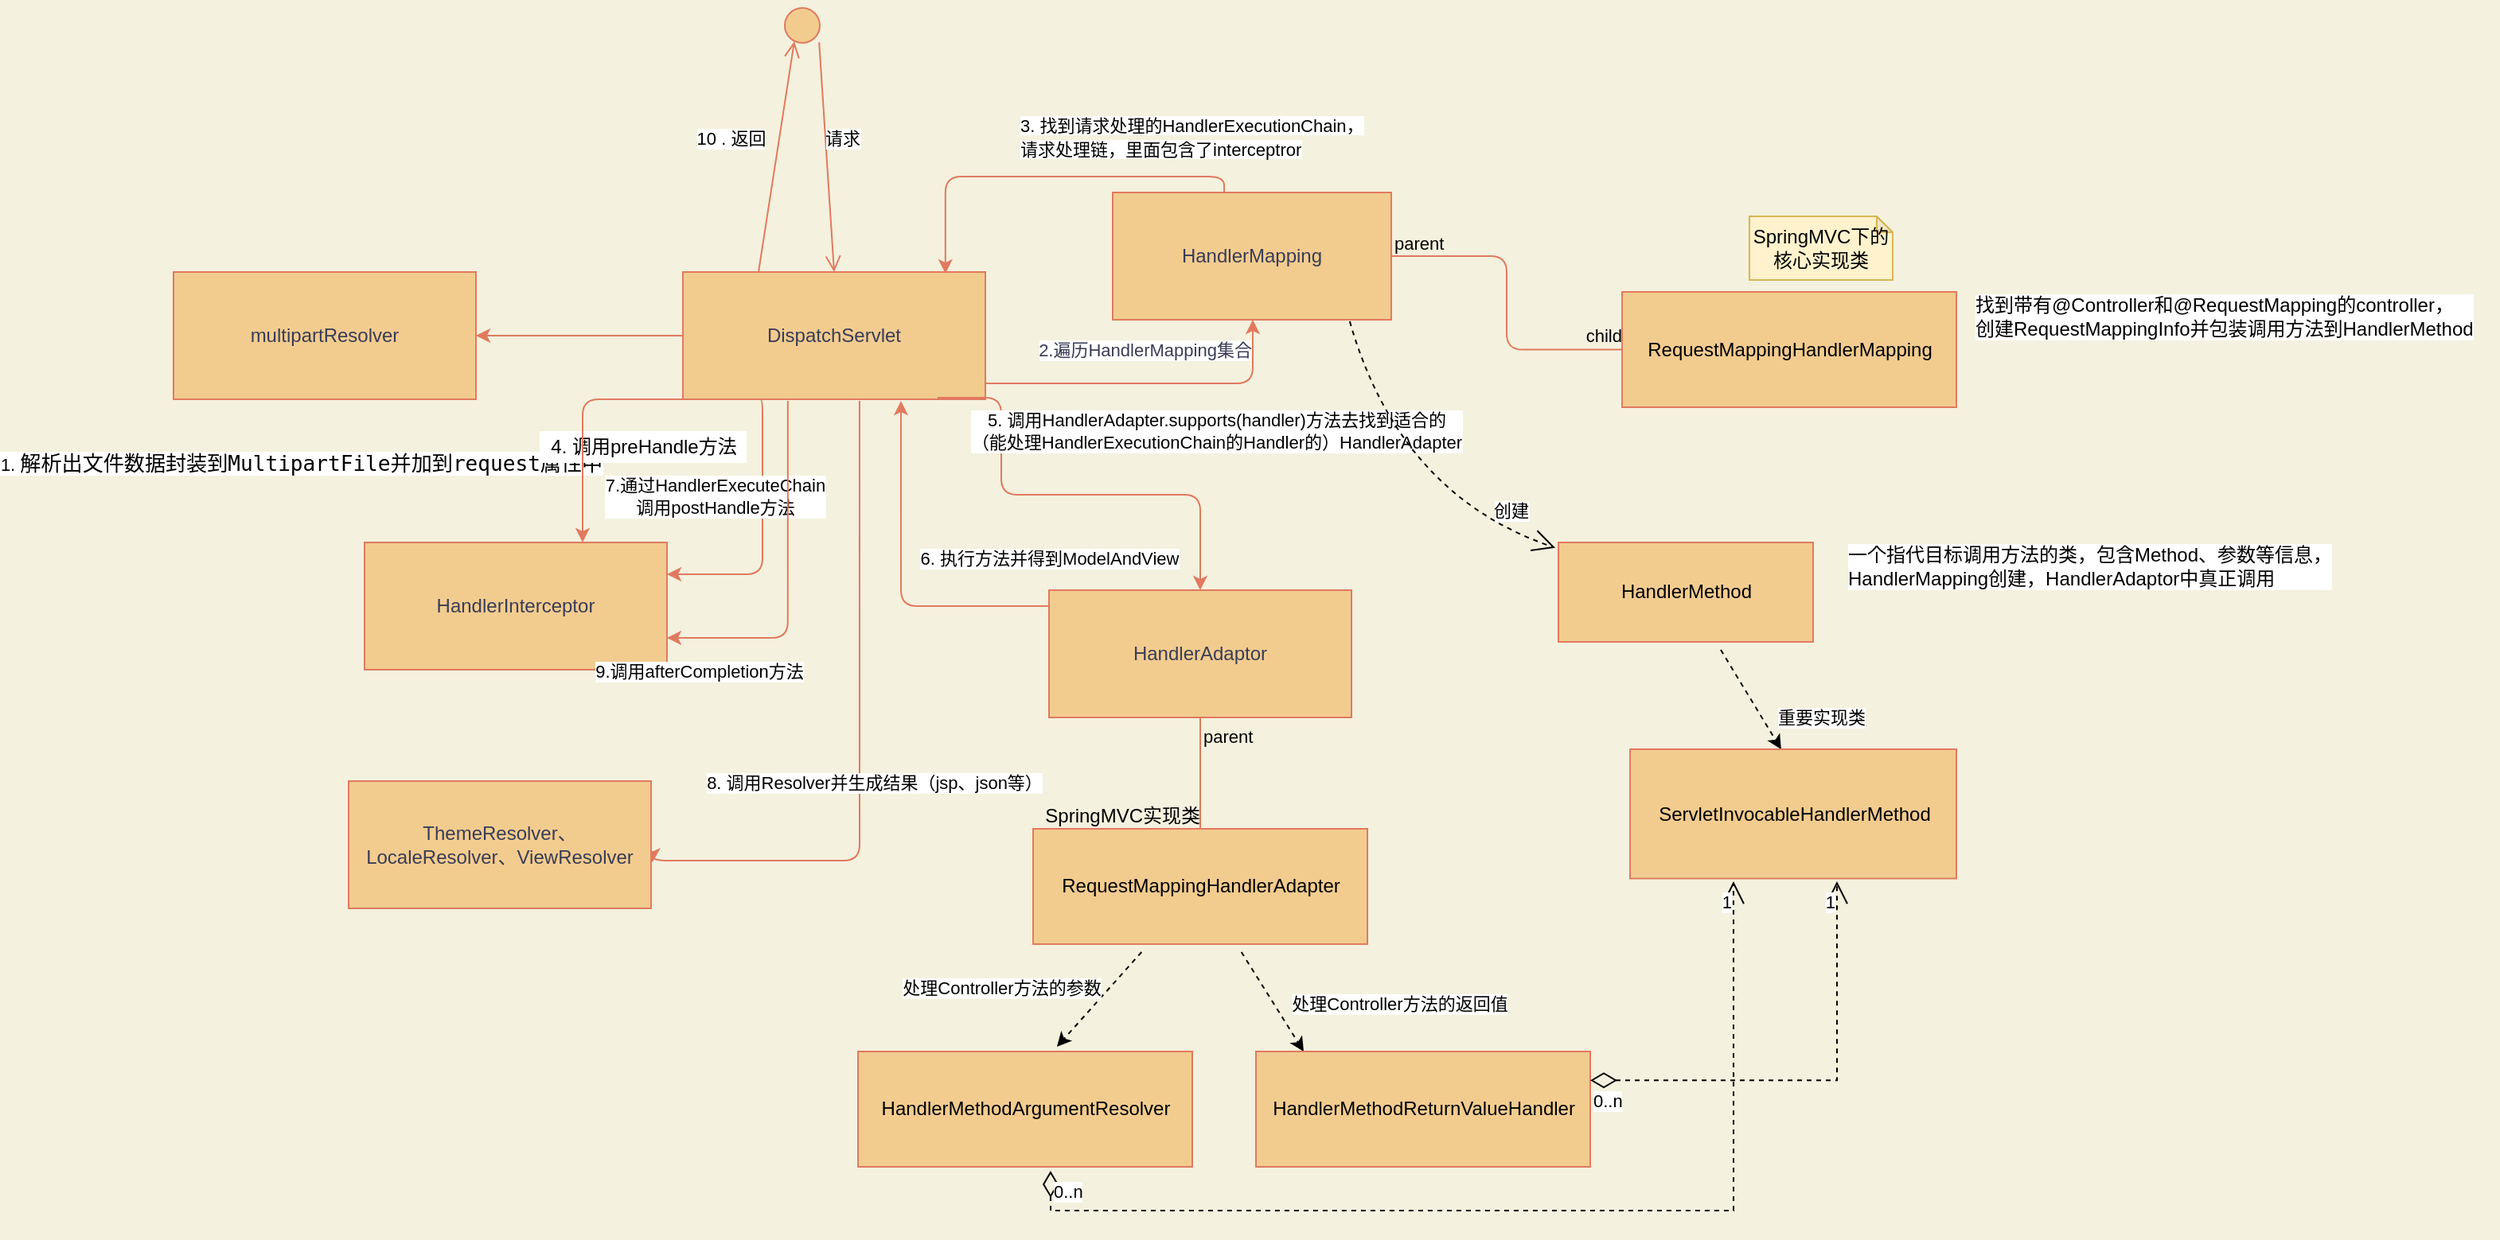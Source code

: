 <mxfile version="15.9.6" type="device"><diagram id="ju1FclRxTA9bY6kA_9pE" name="第 1 页"><mxGraphModel dx="2195" dy="893" grid="1" gridSize="10" guides="1" tooltips="1" connect="1" arrows="1" fold="1" page="1" pageScale="1" pageWidth="827" pageHeight="1169" background="#F4F1DE" math="0" shadow="0"><root><mxCell id="0"/><mxCell id="1" parent="0"/><mxCell id="FRsJectcyClkAu-U5zEQ-11" value="" style="edgeStyle=orthogonalEdgeStyle;curved=0;rounded=1;sketch=0;orthogonalLoop=1;jettySize=auto;html=1;fontColor=#393C56;strokeColor=#E07A5F;fillColor=#F2CC8F;labelBackgroundColor=#F4F1DE;exitX=0;exitY=0.5;exitDx=0;exitDy=0;" parent="1" source="FRsJectcyClkAu-U5zEQ-1" target="FRsJectcyClkAu-U5zEQ-10" edge="1"><mxGeometry relative="1" as="geometry"><Array as="points"><mxPoint x="185" y="250"/></Array></mxGeometry></mxCell><mxCell id="FRsJectcyClkAu-U5zEQ-12" value="1.&amp;nbsp;&lt;span style=&quot;font-family: &amp;quot;dejavu sans mono&amp;quot;, monospace; font-size: 9.8pt;&quot;&gt;解析出文件数据封装到&lt;/span&gt;&lt;span style=&quot;font-size: 9.8pt; font-family: &amp;quot;jetbrains mono&amp;quot;, monospace;&quot;&gt;MultipartFile&lt;/span&gt;&lt;span style=&quot;font-family: &amp;quot;dejavu sans mono&amp;quot;, monospace; font-size: 9.8pt;&quot;&gt;并加到&lt;/span&gt;&lt;span style=&quot;font-size: 9.8pt; font-family: &amp;quot;jetbrains mono&amp;quot;, monospace;&quot;&gt;request&lt;/span&gt;&lt;span style=&quot;font-family: &amp;quot;dejavu sans mono&amp;quot;, monospace; font-size: 9.8pt;&quot;&gt;属性中&lt;/span&gt;" style="edgeLabel;html=1;align=center;verticalAlign=middle;resizable=0;points=[];fontColor=default;labelBackgroundColor=default;" parent="FRsJectcyClkAu-U5zEQ-11" vertex="1" connectable="0"><mxGeometry x="0.25" y="2" relative="1" as="geometry"><mxPoint x="-159" y="78" as="offset"/></mxGeometry></mxCell><mxCell id="FRsJectcyClkAu-U5zEQ-1" value="DispatchServlet" style="rounded=0;whiteSpace=wrap;html=1;fillColor=#F2CC8F;strokeColor=#E07A5F;fontColor=#393C56;" parent="1" vertex="1"><mxGeometry x="250" y="210" width="190" height="80" as="geometry"/></mxCell><mxCell id="FRsJectcyClkAu-U5zEQ-6" value="" style="ellipse;html=1;shape=startState;fillColor=#F2CC8F;strokeColor=#E07A5F;fontColor=#393C56;" parent="1" vertex="1"><mxGeometry x="310" y="40" width="30" height="30" as="geometry"/></mxCell><mxCell id="FRsJectcyClkAu-U5zEQ-7" value="" style="html=1;verticalAlign=bottom;endArrow=open;endSize=8;strokeColor=#E07A5F;rounded=0;entryX=0.5;entryY=0;entryDx=0;entryDy=0;labelBackgroundColor=#F4F1DE;fontColor=#393C56;exitX=1;exitY=1;exitDx=0;exitDy=0;" parent="1" source="FRsJectcyClkAu-U5zEQ-6" target="FRsJectcyClkAu-U5zEQ-1" edge="1"><mxGeometry relative="1" as="geometry"><mxPoint x="345" y="190" as="targetPoint"/></mxGeometry></mxCell><mxCell id="SLiDUvRhAsHIN0NLdkdb-42" value="请求" style="edgeLabel;html=1;align=center;verticalAlign=middle;resizable=0;points=[];" vertex="1" connectable="0" parent="FRsJectcyClkAu-U5zEQ-7"><mxGeometry x="-0.262" y="1" relative="1" as="geometry"><mxPoint x="10" y="7" as="offset"/></mxGeometry></mxCell><mxCell id="FRsJectcyClkAu-U5zEQ-14" value="" style="edgeStyle=orthogonalEdgeStyle;curved=0;rounded=1;sketch=0;orthogonalLoop=1;jettySize=auto;html=1;fontColor=#393C56;strokeColor=#E07A5F;fillColor=#F2CC8F;" parent="1" source="FRsJectcyClkAu-U5zEQ-1" target="FRsJectcyClkAu-U5zEQ-13" edge="1"><mxGeometry relative="1" as="geometry"><Array as="points"><mxPoint x="608" y="280"/></Array></mxGeometry></mxCell><mxCell id="FRsJectcyClkAu-U5zEQ-16" value="2.遍历HandlerMapping集合" style="edgeLabel;html=1;align=center;verticalAlign=middle;resizable=0;points=[];fontColor=#393C56;" parent="FRsJectcyClkAu-U5zEQ-14" vertex="1" connectable="0"><mxGeometry x="-0.311" y="-1" relative="1" as="geometry"><mxPoint x="28" y="-22" as="offset"/></mxGeometry></mxCell><mxCell id="FRsJectcyClkAu-U5zEQ-10" value="multipartResolver" style="rounded=0;whiteSpace=wrap;html=1;fillColor=#F2CC8F;strokeColor=#E07A5F;fontColor=#393C56;" parent="1" vertex="1"><mxGeometry x="-70" y="210" width="190" height="80" as="geometry"/></mxCell><mxCell id="FRsJectcyClkAu-U5zEQ-18" value="" style="edgeStyle=orthogonalEdgeStyle;curved=0;rounded=1;sketch=0;orthogonalLoop=1;jettySize=auto;html=1;fontColor=#393C56;strokeColor=#E07A5F;fillColor=#F2CC8F;exitX=0.4;exitY=0.013;exitDx=0;exitDy=0;exitPerimeter=0;entryX=0.868;entryY=0.013;entryDx=0;entryDy=0;entryPerimeter=0;" parent="1" source="FRsJectcyClkAu-U5zEQ-13" target="FRsJectcyClkAu-U5zEQ-1" edge="1"><mxGeometry relative="1" as="geometry"><mxPoint x="500" y="310" as="sourcePoint"/><Array as="points"><mxPoint x="590" y="150"/><mxPoint x="415" y="150"/></Array></mxGeometry></mxCell><mxCell id="FRsJectcyClkAu-U5zEQ-13" value="HandlerMapping" style="rounded=0;whiteSpace=wrap;html=1;fillColor=#F2CC8F;strokeColor=#E07A5F;fontColor=#393C56;" parent="1" vertex="1"><mxGeometry x="520" y="160" width="175" height="80" as="geometry"/></mxCell><mxCell id="FRsJectcyClkAu-U5zEQ-21" value="" style="edgeStyle=orthogonalEdgeStyle;curved=0;rounded=1;sketch=0;orthogonalLoop=1;jettySize=auto;html=1;fontColor=default;strokeColor=#E07A5F;fillColor=#F2CC8F;exitX=0.842;exitY=0.988;exitDx=0;exitDy=0;exitPerimeter=0;" parent="1" source="FRsJectcyClkAu-U5zEQ-1" target="FRsJectcyClkAu-U5zEQ-20" edge="1"><mxGeometry relative="1" as="geometry"><mxPoint x="300" y="730" as="sourcePoint"/><Array as="points"><mxPoint x="450" y="289"/><mxPoint x="450" y="350"/><mxPoint x="575" y="350"/></Array></mxGeometry></mxCell><mxCell id="FRsJectcyClkAu-U5zEQ-22" value="5. 调用HandlerAdapter.supports(handler)方法去找到适合的&lt;br&gt;（能处理HandlerExecutionChain的Handler的）HandlerAdapter" style="edgeLabel;align=center;verticalAlign=middle;resizable=0;points=[];fontColor=default;labelBackgroundColor=default;html=1;" parent="FRsJectcyClkAu-U5zEQ-21" vertex="1" connectable="0"><mxGeometry x="0.25" y="-2" relative="1" as="geometry"><mxPoint x="57" y="-42" as="offset"/></mxGeometry></mxCell><mxCell id="FRsJectcyClkAu-U5zEQ-17" value="HandlerInterceptor" style="rounded=0;whiteSpace=wrap;html=1;fillColor=#F2CC8F;strokeColor=#E07A5F;fontColor=#393C56;" parent="1" vertex="1"><mxGeometry x="50" y="380" width="190" height="80" as="geometry"/></mxCell><mxCell id="FRsJectcyClkAu-U5zEQ-20" value="HandlerAdaptor" style="rounded=0;whiteSpace=wrap;html=1;fillColor=#F2CC8F;strokeColor=#E07A5F;fontColor=#393C56;" parent="1" vertex="1"><mxGeometry x="480" y="410" width="190" height="80" as="geometry"/></mxCell><mxCell id="FRsJectcyClkAu-U5zEQ-23" value="&lt;span style=&quot;font-size: 11px ; background-color: rgb(255 , 255 , 255)&quot;&gt;3. 找到请求处理的HandlerExecutionChain，&lt;br&gt;请求处理链，里面包含了interceptror&lt;/span&gt;" style="text;html=1;align=left;verticalAlign=middle;resizable=0;points=[];autosize=1;strokeColor=none;fillColor=none;fontColor=default;" parent="1" vertex="1"><mxGeometry x="460" y="110" width="250" height="30" as="geometry"/></mxCell><mxCell id="FRsJectcyClkAu-U5zEQ-24" value="4. 调用preHandle方法" style="text;html=1;align=center;verticalAlign=middle;resizable=0;points=[];autosize=1;strokeColor=none;fillColor=default;fontColor=default;" parent="1" vertex="1"><mxGeometry x="160" y="310" width="130" height="20" as="geometry"/></mxCell><mxCell id="FRsJectcyClkAu-U5zEQ-25" value="" style="endArrow=none;html=1;edgeStyle=orthogonalEdgeStyle;rounded=1;sketch=0;fontColor=default;strokeColor=#E07A5F;fillColor=#F2CC8F;curved=0;labelBackgroundColor=default;entryX=0;entryY=0.5;entryDx=0;entryDy=0;" parent="1" target="FRsJectcyClkAu-U5zEQ-28" edge="1" source="FRsJectcyClkAu-U5zEQ-13"><mxGeometry relative="1" as="geometry"><mxPoint x="440" y="509.5" as="sourcePoint"/><mxPoint x="600" y="509.5" as="targetPoint"/></mxGeometry></mxCell><mxCell id="FRsJectcyClkAu-U5zEQ-26" value="parent" style="edgeLabel;resizable=0;html=1;align=left;verticalAlign=bottom;rounded=0;labelBackgroundColor=none;sketch=0;fontColor=default;strokeColor=#E07A5F;fillColor=#F2CC8F;" parent="FRsJectcyClkAu-U5zEQ-25" connectable="0" vertex="1"><mxGeometry x="-1" relative="1" as="geometry"/></mxCell><mxCell id="FRsJectcyClkAu-U5zEQ-27" value="child" style="edgeLabel;resizable=0;html=1;align=right;verticalAlign=bottom;rounded=0;labelBackgroundColor=none;sketch=0;fontColor=default;strokeColor=#E07A5F;fillColor=#F2CC8F;" parent="FRsJectcyClkAu-U5zEQ-25" connectable="0" vertex="1"><mxGeometry x="1" relative="1" as="geometry"/></mxCell><mxCell id="FRsJectcyClkAu-U5zEQ-28" value="RequestMappingHandlerMapping" style="html=1;rounded=0;labelBackgroundColor=none;sketch=0;fontColor=default;strokeColor=#E07A5F;fillColor=#F2CC8F;" parent="1" vertex="1"><mxGeometry x="840" y="222.5" width="210" height="72.5" as="geometry"/></mxCell><mxCell id="SLiDUvRhAsHIN0NLdkdb-1" value="找到带有@Controller和@RequestMapping的controller，&lt;br&gt;创建RequestMappingInfo并包装调用方法到HandlerMethod" style="text;html=1;align=left;verticalAlign=middle;resizable=0;points=[];autosize=1;strokeColor=none;fillColor=none;labelBackgroundColor=default;" vertex="1" parent="1"><mxGeometry x="1060" y="222.5" width="330" height="30" as="geometry"/></mxCell><mxCell id="SLiDUvRhAsHIN0NLdkdb-2" value="SpringMVC下的核心实现类" style="shape=note;whiteSpace=wrap;html=1;backgroundOutline=1;darkOpacity=0.05;labelBackgroundColor=none;size=10;fillColor=#fff2cc;strokeColor=#d6b656;" vertex="1" parent="1"><mxGeometry x="920" y="175" width="90" height="40" as="geometry"/></mxCell><mxCell id="SLiDUvRhAsHIN0NLdkdb-4" value="创建" style="endArrow=open;endSize=12;dashed=1;html=1;sourcePerimeterSpacing=5;targetPerimeterSpacing=2;curved=1;exitX=0.851;exitY=1.013;exitDx=0;exitDy=0;exitPerimeter=0;" edge="1" parent="1" source="FRsJectcyClkAu-U5zEQ-13" target="SLiDUvRhAsHIN0NLdkdb-6"><mxGeometry x="0.686" y="13" width="160" relative="1" as="geometry"><mxPoint x="440" y="530" as="sourcePoint"/><mxPoint x="600" y="530" as="targetPoint"/><Array as="points"><mxPoint x="700" y="350"/></Array><mxPoint as="offset"/></mxGeometry></mxCell><mxCell id="SLiDUvRhAsHIN0NLdkdb-35" style="edgeStyle=none;rounded=0;orthogonalLoop=1;jettySize=auto;html=1;entryX=0.463;entryY=0;entryDx=0;entryDy=0;entryPerimeter=0;dashed=1;sourcePerimeterSpacing=5;targetPerimeterSpacing=2;" edge="1" parent="1" source="SLiDUvRhAsHIN0NLdkdb-6" target="SLiDUvRhAsHIN0NLdkdb-8"><mxGeometry relative="1" as="geometry"/></mxCell><mxCell id="SLiDUvRhAsHIN0NLdkdb-36" value="重要实现类" style="edgeLabel;html=1;align=center;verticalAlign=middle;resizable=0;points=[];" vertex="1" connectable="0" parent="SLiDUvRhAsHIN0NLdkdb-35"><mxGeometry x="0.274" y="-1" relative="1" as="geometry"><mxPoint x="39" y="2" as="offset"/></mxGeometry></mxCell><mxCell id="SLiDUvRhAsHIN0NLdkdb-6" value="HandlerMethod" style="html=1;rounded=0;labelBackgroundColor=none;sketch=0;fontColor=default;strokeColor=#E07A5F;fillColor=#F2CC8F;" vertex="1" parent="1"><mxGeometry x="800" y="380" width="160" height="62.5" as="geometry"/></mxCell><mxCell id="SLiDUvRhAsHIN0NLdkdb-7" value="一个指代目标调用方法的类，包含Method、参数等信息，&lt;br&gt;HandlerMapping创建，HandlerAdaptor中真正调用" style="text;html=1;align=left;verticalAlign=middle;resizable=0;points=[];autosize=1;strokeColor=none;fillColor=none;labelBackgroundColor=default;" vertex="1" parent="1"><mxGeometry x="980" y="380" width="320" height="30" as="geometry"/></mxCell><mxCell id="SLiDUvRhAsHIN0NLdkdb-8" value="ServletInvocableHandlerMethod" style="html=1;rounded=0;labelBackgroundColor=none;sketch=0;fontColor=default;strokeColor=#E07A5F;fillColor=#F2CC8F;" vertex="1" parent="1"><mxGeometry x="845" y="510" width="205" height="81.25" as="geometry"/></mxCell><mxCell id="SLiDUvRhAsHIN0NLdkdb-12" value="" style="edgeStyle=orthogonalEdgeStyle;curved=0;rounded=1;sketch=0;orthogonalLoop=1;jettySize=auto;html=1;fontColor=#393C56;strokeColor=#E07A5F;fillColor=#F2CC8F;labelBackgroundColor=#F4F1DE;" edge="1" parent="1" source="FRsJectcyClkAu-U5zEQ-1" target="FRsJectcyClkAu-U5zEQ-17"><mxGeometry relative="1" as="geometry"><mxPoint x="260" y="260" as="sourcePoint"/><mxPoint x="50" y="260" as="targetPoint"/><Array as="points"><mxPoint x="187" y="290"/></Array></mxGeometry></mxCell><mxCell id="SLiDUvRhAsHIN0NLdkdb-15" value="" style="edgeStyle=orthogonalEdgeStyle;curved=0;rounded=1;sketch=0;orthogonalLoop=1;jettySize=auto;html=1;fontColor=#393C56;strokeColor=#E07A5F;fillColor=#F2CC8F;labelBackgroundColor=#F4F1DE;entryX=1;entryY=0.25;entryDx=0;entryDy=0;exitX=0.25;exitY=1;exitDx=0;exitDy=0;" edge="1" parent="1" source="FRsJectcyClkAu-U5zEQ-1" target="FRsJectcyClkAu-U5zEQ-17"><mxGeometry relative="1" as="geometry"><mxPoint x="260" y="300" as="sourcePoint"/><mxPoint x="197" y="390" as="targetPoint"/><Array as="points"><mxPoint x="300" y="290"/><mxPoint x="300" y="400"/></Array></mxGeometry></mxCell><mxCell id="SLiDUvRhAsHIN0NLdkdb-16" value="7.通过HandlerExecuteChain&lt;br&gt;调用postHandle方法" style="edgeLabel;html=1;align=center;verticalAlign=middle;resizable=0;points=[];" vertex="1" connectable="0" parent="SLiDUvRhAsHIN0NLdkdb-15"><mxGeometry x="-0.206" relative="1" as="geometry"><mxPoint x="-30" y="-5" as="offset"/></mxGeometry></mxCell><mxCell id="SLiDUvRhAsHIN0NLdkdb-17" value="" style="edgeStyle=orthogonalEdgeStyle;curved=0;rounded=1;sketch=0;orthogonalLoop=1;jettySize=auto;html=1;fontColor=#393C56;strokeColor=#E07A5F;fillColor=#F2CC8F;labelBackgroundColor=#F4F1DE;entryX=0.721;entryY=1.013;entryDx=0;entryDy=0;entryPerimeter=0;" edge="1" parent="1" source="FRsJectcyClkAu-U5zEQ-20" target="FRsJectcyClkAu-U5zEQ-1"><mxGeometry relative="1" as="geometry"><mxPoint x="530" y="560.13" as="sourcePoint"/><mxPoint x="320" y="560.13" as="targetPoint"/><Array as="points"><mxPoint x="387" y="420"/></Array></mxGeometry></mxCell><mxCell id="SLiDUvRhAsHIN0NLdkdb-19" value="6. 执行方法并得到ModelAndView" style="edgeLabel;html=1;align=center;verticalAlign=middle;resizable=0;points=[];" vertex="1" connectable="0" parent="SLiDUvRhAsHIN0NLdkdb-17"><mxGeometry x="-0.486" y="-1" relative="1" as="geometry"><mxPoint x="57" y="-29" as="offset"/></mxGeometry></mxCell><mxCell id="SLiDUvRhAsHIN0NLdkdb-20" value="" style="endArrow=none;html=1;edgeStyle=orthogonalEdgeStyle;rounded=1;sketch=0;fontColor=default;strokeColor=#E07A5F;fillColor=#F2CC8F;curved=0;labelBackgroundColor=default;" edge="1" parent="1" source="FRsJectcyClkAu-U5zEQ-20" target="SLiDUvRhAsHIN0NLdkdb-23"><mxGeometry relative="1" as="geometry"><mxPoint x="512.5" y="542.5" as="sourcePoint"/><mxPoint x="575" y="580" as="targetPoint"/></mxGeometry></mxCell><mxCell id="SLiDUvRhAsHIN0NLdkdb-21" value="parent" style="edgeLabel;resizable=0;html=1;align=left;verticalAlign=bottom;rounded=0;labelBackgroundColor=none;sketch=0;fontColor=default;strokeColor=#E07A5F;fillColor=#F2CC8F;" connectable="0" vertex="1" parent="SLiDUvRhAsHIN0NLdkdb-20"><mxGeometry x="-1" relative="1" as="geometry"><mxPoint y="20" as="offset"/></mxGeometry></mxCell><mxCell id="SLiDUvRhAsHIN0NLdkdb-22" value="&lt;span style=&quot;font-size: 12px ; text-align: center&quot;&gt;SpringMVC实现类&lt;/span&gt;" style="edgeLabel;resizable=0;html=1;align=right;verticalAlign=bottom;rounded=0;labelBackgroundColor=none;sketch=0;fontColor=default;strokeColor=#E07A5F;fillColor=#F2CC8F;" connectable="0" vertex="1" parent="SLiDUvRhAsHIN0NLdkdb-20"><mxGeometry x="1" relative="1" as="geometry"/></mxCell><mxCell id="SLiDUvRhAsHIN0NLdkdb-24" style="orthogonalLoop=1;jettySize=auto;html=1;dashed=1;sourcePerimeterSpacing=5;targetPerimeterSpacing=2;rounded=0;entryX=0.595;entryY=-0.041;entryDx=0;entryDy=0;entryPerimeter=0;" edge="1" parent="1" source="SLiDUvRhAsHIN0NLdkdb-23" target="SLiDUvRhAsHIN0NLdkdb-26"><mxGeometry relative="1" as="geometry"><mxPoint x="490" y="710" as="targetPoint"/></mxGeometry></mxCell><mxCell id="SLiDUvRhAsHIN0NLdkdb-37" value="处理Controller方法的参数" style="edgeLabel;html=1;align=center;verticalAlign=middle;resizable=0;points=[];" vertex="1" connectable="0" parent="SLiDUvRhAsHIN0NLdkdb-24"><mxGeometry x="-0.441" y="-2" relative="1" as="geometry"><mxPoint x="-72" y="7" as="offset"/></mxGeometry></mxCell><mxCell id="SLiDUvRhAsHIN0NLdkdb-23" value="RequestMappingHandlerAdapter" style="html=1;rounded=0;labelBackgroundColor=none;sketch=0;fontColor=default;strokeColor=#E07A5F;fillColor=#F2CC8F;" vertex="1" parent="1"><mxGeometry x="470" y="560" width="210" height="72.5" as="geometry"/></mxCell><mxCell id="SLiDUvRhAsHIN0NLdkdb-25" style="orthogonalLoop=1;jettySize=auto;html=1;dashed=1;sourcePerimeterSpacing=5;targetPerimeterSpacing=2;rounded=0;" edge="1" parent="1" source="SLiDUvRhAsHIN0NLdkdb-23"><mxGeometry relative="1" as="geometry"><mxPoint x="640" y="700" as="targetPoint"/><mxPoint x="552.95" y="647.5" as="sourcePoint"/></mxGeometry></mxCell><mxCell id="SLiDUvRhAsHIN0NLdkdb-38" value="处理Controller方法的返回值" style="edgeLabel;html=1;align=center;verticalAlign=middle;resizable=0;points=[];" vertex="1" connectable="0" parent="SLiDUvRhAsHIN0NLdkdb-25"><mxGeometry x="-0.561" y="4" relative="1" as="geometry"><mxPoint x="87" y="21" as="offset"/></mxGeometry></mxCell><mxCell id="SLiDUvRhAsHIN0NLdkdb-26" value="HandlerMethodArgumentResolver" style="html=1;rounded=0;labelBackgroundColor=none;sketch=0;fontColor=default;strokeColor=#E07A5F;fillColor=#F2CC8F;" vertex="1" parent="1"><mxGeometry x="360" y="700" width="210" height="72.5" as="geometry"/></mxCell><mxCell id="SLiDUvRhAsHIN0NLdkdb-27" value="HandlerMethodReturnValueHandler" style="html=1;rounded=0;labelBackgroundColor=none;sketch=0;fontColor=default;strokeColor=#E07A5F;fillColor=#F2CC8F;" vertex="1" parent="1"><mxGeometry x="610" y="700" width="210" height="72.5" as="geometry"/></mxCell><mxCell id="SLiDUvRhAsHIN0NLdkdb-29" value="" style="endArrow=open;html=1;endSize=12;startArrow=diamondThin;startSize=14;startFill=0;edgeStyle=orthogonalEdgeStyle;rounded=0;dashed=1;sourcePerimeterSpacing=5;targetPerimeterSpacing=2;entryX=0.317;entryY=1.022;entryDx=0;entryDy=0;exitX=0.576;exitY=1.034;exitDx=0;exitDy=0;exitPerimeter=0;entryPerimeter=0;" edge="1" parent="1" source="SLiDUvRhAsHIN0NLdkdb-26" target="SLiDUvRhAsHIN0NLdkdb-8"><mxGeometry relative="1" as="geometry"><mxPoint x="900" y="600" as="sourcePoint"/><mxPoint x="1060" y="660" as="targetPoint"/><Array as="points"><mxPoint x="481" y="800"/><mxPoint x="910" y="800"/></Array></mxGeometry></mxCell><mxCell id="SLiDUvRhAsHIN0NLdkdb-30" value="0..n" style="edgeLabel;resizable=0;html=1;align=left;verticalAlign=top;labelBackgroundColor=default;" connectable="0" vertex="1" parent="SLiDUvRhAsHIN0NLdkdb-29"><mxGeometry x="-1" relative="1" as="geometry"/></mxCell><mxCell id="SLiDUvRhAsHIN0NLdkdb-31" value="1" style="edgeLabel;resizable=0;html=1;align=right;verticalAlign=top;labelBackgroundColor=default;" connectable="0" vertex="1" parent="SLiDUvRhAsHIN0NLdkdb-29"><mxGeometry x="1" relative="1" as="geometry"/></mxCell><mxCell id="SLiDUvRhAsHIN0NLdkdb-32" value="" style="endArrow=open;html=1;endSize=12;startArrow=diamondThin;startSize=14;startFill=0;edgeStyle=orthogonalEdgeStyle;rounded=0;dashed=1;sourcePerimeterSpacing=5;targetPerimeterSpacing=2;entryX=0.634;entryY=1.022;entryDx=0;entryDy=0;entryPerimeter=0;exitX=1;exitY=0.25;exitDx=0;exitDy=0;" edge="1" parent="1" source="SLiDUvRhAsHIN0NLdkdb-27" target="SLiDUvRhAsHIN0NLdkdb-8"><mxGeometry relative="1" as="geometry"><mxPoint x="1002.5" y="589.5" as="sourcePoint"/><mxPoint x="620" y="762" as="targetPoint"/><Array as="points"><mxPoint x="975" y="718"/></Array></mxGeometry></mxCell><mxCell id="SLiDUvRhAsHIN0NLdkdb-33" value="0..n" style="edgeLabel;resizable=0;html=1;align=left;verticalAlign=top;labelBackgroundColor=default;" connectable="0" vertex="1" parent="SLiDUvRhAsHIN0NLdkdb-32"><mxGeometry x="-1" relative="1" as="geometry"/></mxCell><mxCell id="SLiDUvRhAsHIN0NLdkdb-34" value="1" style="edgeLabel;resizable=0;html=1;align=right;verticalAlign=top;labelBackgroundColor=default;" connectable="0" vertex="1" parent="SLiDUvRhAsHIN0NLdkdb-32"><mxGeometry x="1" relative="1" as="geometry"/></mxCell><mxCell id="SLiDUvRhAsHIN0NLdkdb-40" value="" style="edgeStyle=orthogonalEdgeStyle;curved=0;rounded=1;sketch=0;orthogonalLoop=1;jettySize=auto;html=1;fontColor=#393C56;strokeColor=#E07A5F;fillColor=#F2CC8F;labelBackgroundColor=#F4F1DE;entryX=1;entryY=0.75;entryDx=0;entryDy=0;exitX=0.347;exitY=1.013;exitDx=0;exitDy=0;exitPerimeter=0;" edge="1" parent="1" source="FRsJectcyClkAu-U5zEQ-1" target="FRsJectcyClkAu-U5zEQ-17"><mxGeometry relative="1" as="geometry"><mxPoint x="337.5" y="380" as="sourcePoint"/><mxPoint x="280" y="490" as="targetPoint"/><Array as="points"><mxPoint x="316" y="440"/></Array></mxGeometry></mxCell><mxCell id="SLiDUvRhAsHIN0NLdkdb-41" value="9.调用afterCompletion方法" style="edgeLabel;html=1;align=center;verticalAlign=middle;resizable=0;points=[];" vertex="1" connectable="0" parent="SLiDUvRhAsHIN0NLdkdb-40"><mxGeometry x="-0.206" relative="1" as="geometry"><mxPoint x="-56" y="80" as="offset"/></mxGeometry></mxCell><mxCell id="SLiDUvRhAsHIN0NLdkdb-43" value="" style="edgeStyle=orthogonalEdgeStyle;curved=0;rounded=1;sketch=0;orthogonalLoop=1;jettySize=auto;html=1;fontColor=#393C56;strokeColor=#E07A5F;fillColor=#F2CC8F;labelBackgroundColor=#F4F1DE;exitX=0.584;exitY=1.013;exitDx=0;exitDy=0;exitPerimeter=0;entryX=1.005;entryY=0.638;entryDx=0;entryDy=0;entryPerimeter=0;" edge="1" parent="1" source="FRsJectcyClkAu-U5zEQ-1" target="SLiDUvRhAsHIN0NLdkdb-45"><mxGeometry relative="1" as="geometry"><mxPoint x="340" y="580" as="sourcePoint"/><mxPoint x="130" y="580" as="targetPoint"/><Array as="points"><mxPoint x="361" y="580"/></Array></mxGeometry></mxCell><mxCell id="SLiDUvRhAsHIN0NLdkdb-44" value="8. 调用Resolver并生成结果（jsp、json等）" style="edgeLabel;html=1;align=center;verticalAlign=middle;resizable=0;points=[];fontColor=default;labelBackgroundColor=default;" vertex="1" connectable="0" parent="SLiDUvRhAsHIN0NLdkdb-43"><mxGeometry x="0.25" y="2" relative="1" as="geometry"><mxPoint x="7" y="-23" as="offset"/></mxGeometry></mxCell><mxCell id="SLiDUvRhAsHIN0NLdkdb-45" value="ThemeResolver、LocaleResolver、ViewResolver" style="rounded=0;whiteSpace=wrap;html=1;fillColor=#F2CC8F;strokeColor=#E07A5F;fontColor=#393C56;" vertex="1" parent="1"><mxGeometry x="40" y="530" width="190" height="80" as="geometry"/></mxCell><mxCell id="SLiDUvRhAsHIN0NLdkdb-46" value="" style="html=1;verticalAlign=bottom;endArrow=open;endSize=8;strokeColor=#E07A5F;labelBackgroundColor=#F4F1DE;fontColor=#393C56;exitX=0.25;exitY=0;exitDx=0;exitDy=0;rounded=0;" edge="1" parent="1" source="FRsJectcyClkAu-U5zEQ-1"><mxGeometry relative="1" as="geometry"><mxPoint x="320" y="65" as="targetPoint"/><mxPoint x="355" y="90" as="sourcePoint"/></mxGeometry></mxCell><mxCell id="SLiDUvRhAsHIN0NLdkdb-47" value="10 . 返回" style="edgeLabel;html=1;align=center;verticalAlign=middle;resizable=0;points=[];" vertex="1" connectable="0" parent="SLiDUvRhAsHIN0NLdkdb-46"><mxGeometry x="-0.262" y="1" relative="1" as="geometry"><mxPoint x="-25" y="-31" as="offset"/></mxGeometry></mxCell></root></mxGraphModel></diagram></mxfile>